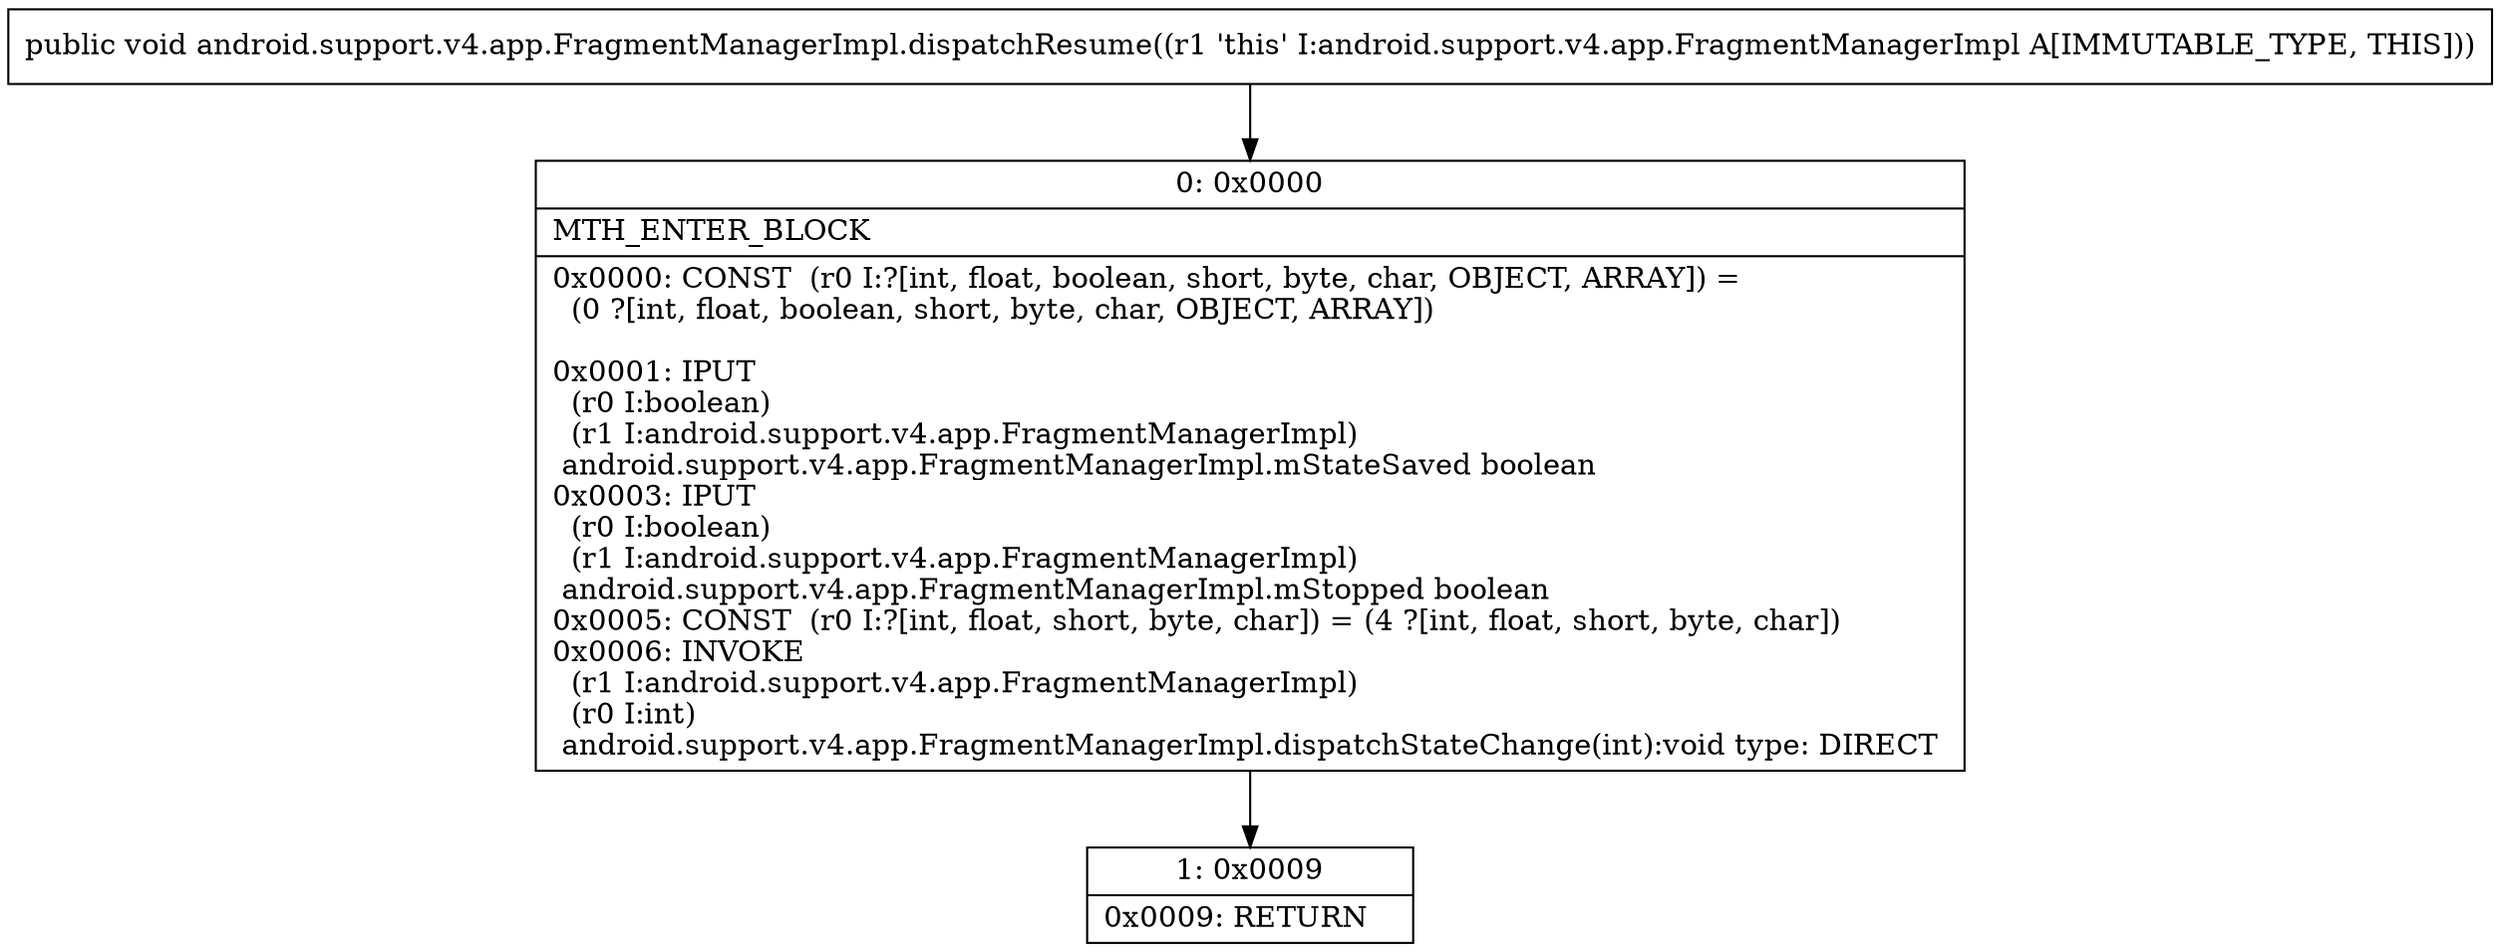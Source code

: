 digraph "CFG forandroid.support.v4.app.FragmentManagerImpl.dispatchResume()V" {
Node_0 [shape=record,label="{0\:\ 0x0000|MTH_ENTER_BLOCK\l|0x0000: CONST  (r0 I:?[int, float, boolean, short, byte, char, OBJECT, ARRAY]) = \l  (0 ?[int, float, boolean, short, byte, char, OBJECT, ARRAY])\l \l0x0001: IPUT  \l  (r0 I:boolean)\l  (r1 I:android.support.v4.app.FragmentManagerImpl)\l android.support.v4.app.FragmentManagerImpl.mStateSaved boolean \l0x0003: IPUT  \l  (r0 I:boolean)\l  (r1 I:android.support.v4.app.FragmentManagerImpl)\l android.support.v4.app.FragmentManagerImpl.mStopped boolean \l0x0005: CONST  (r0 I:?[int, float, short, byte, char]) = (4 ?[int, float, short, byte, char]) \l0x0006: INVOKE  \l  (r1 I:android.support.v4.app.FragmentManagerImpl)\l  (r0 I:int)\l android.support.v4.app.FragmentManagerImpl.dispatchStateChange(int):void type: DIRECT \l}"];
Node_1 [shape=record,label="{1\:\ 0x0009|0x0009: RETURN   \l}"];
MethodNode[shape=record,label="{public void android.support.v4.app.FragmentManagerImpl.dispatchResume((r1 'this' I:android.support.v4.app.FragmentManagerImpl A[IMMUTABLE_TYPE, THIS])) }"];
MethodNode -> Node_0;
Node_0 -> Node_1;
}

